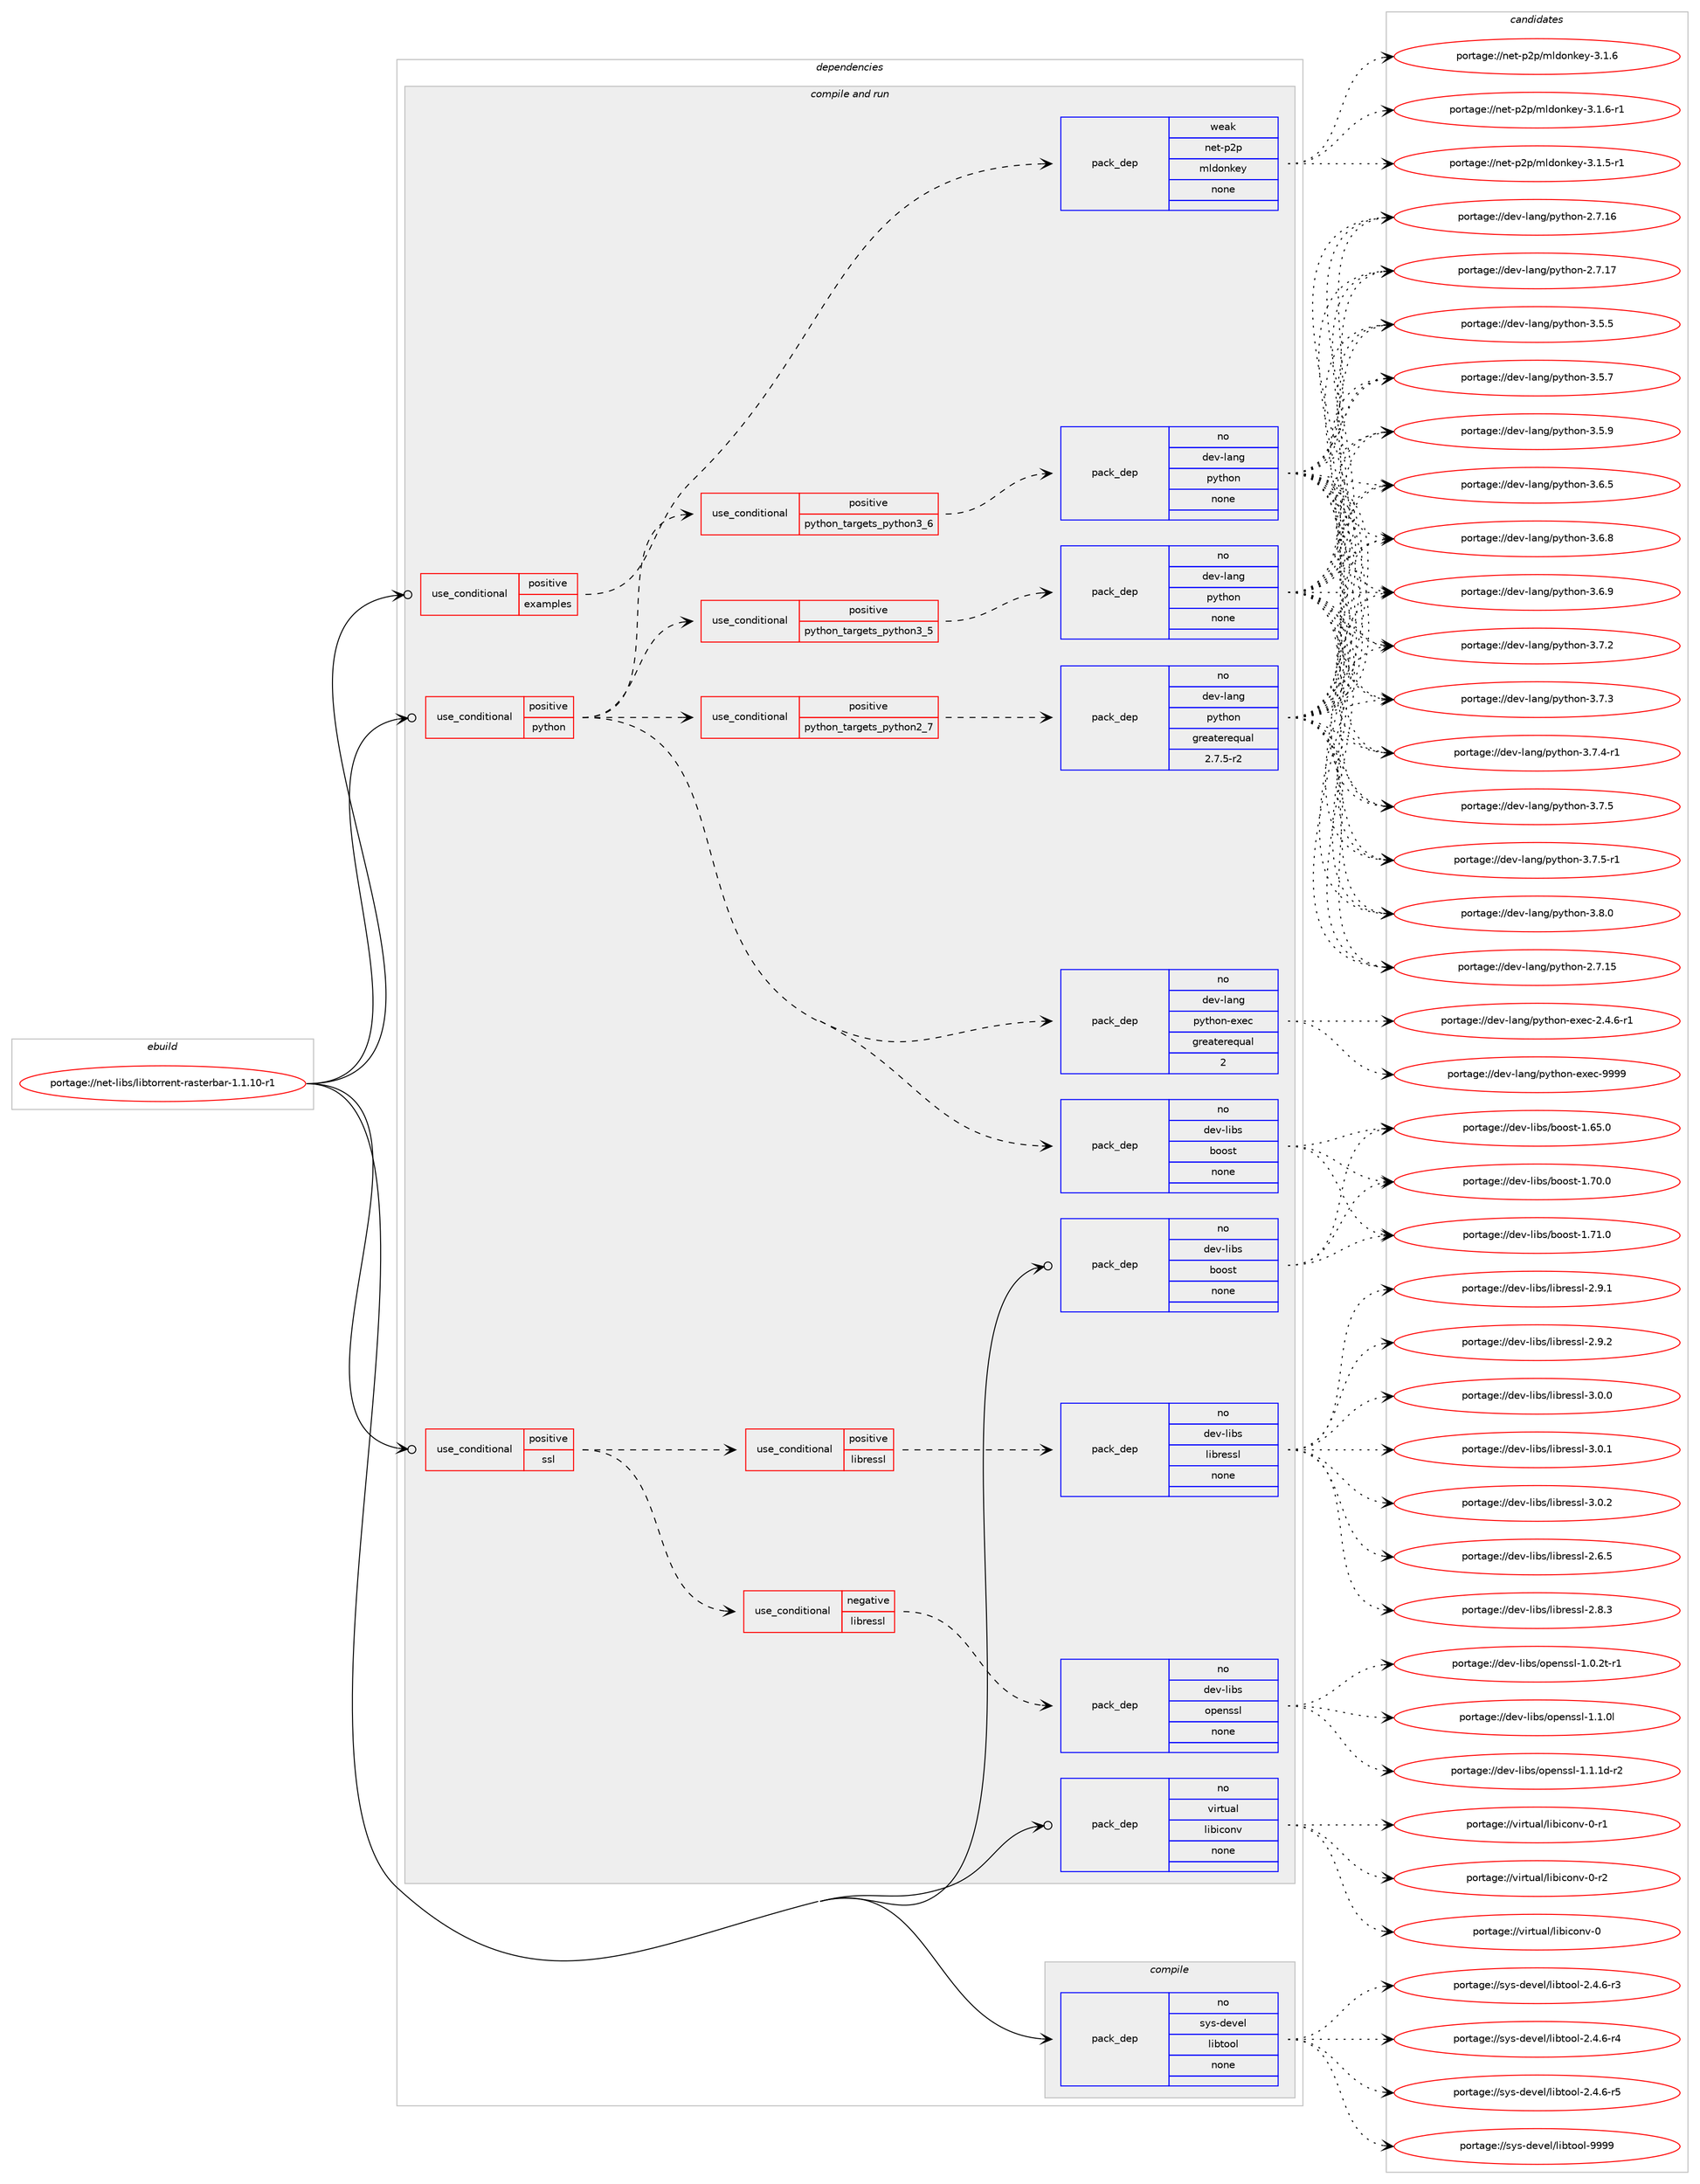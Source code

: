 digraph prolog {

# *************
# Graph options
# *************

newrank=true;
concentrate=true;
compound=true;
graph [rankdir=LR,fontname=Helvetica,fontsize=10,ranksep=1.5];#, ranksep=2.5, nodesep=0.2];
edge  [arrowhead=vee];
node  [fontname=Helvetica,fontsize=10];

# **********
# The ebuild
# **********

subgraph cluster_leftcol {
color=gray;
rank=same;
label=<<i>ebuild</i>>;
id [label="portage://net-libs/libtorrent-rasterbar-1.1.10-r1", color=red, width=4, href="../net-libs/libtorrent-rasterbar-1.1.10-r1.svg"];
}

# ****************
# The dependencies
# ****************

subgraph cluster_midcol {
color=gray;
label=<<i>dependencies</i>>;
subgraph cluster_compile {
fillcolor="#eeeeee";
style=filled;
label=<<i>compile</i>>;
subgraph pack264343 {
dependency360466 [label=<<TABLE BORDER="0" CELLBORDER="1" CELLSPACING="0" CELLPADDING="4" WIDTH="220"><TR><TD ROWSPAN="6" CELLPADDING="30">pack_dep</TD></TR><TR><TD WIDTH="110">no</TD></TR><TR><TD>sys-devel</TD></TR><TR><TD>libtool</TD></TR><TR><TD>none</TD></TR><TR><TD></TD></TR></TABLE>>, shape=none, color=blue];
}
id:e -> dependency360466:w [weight=20,style="solid",arrowhead="vee"];
}
subgraph cluster_compileandrun {
fillcolor="#eeeeee";
style=filled;
label=<<i>compile and run</i>>;
subgraph cond90130 {
dependency360467 [label=<<TABLE BORDER="0" CELLBORDER="1" CELLSPACING="0" CELLPADDING="4"><TR><TD ROWSPAN="3" CELLPADDING="10">use_conditional</TD></TR><TR><TD>positive</TD></TR><TR><TD>examples</TD></TR></TABLE>>, shape=none, color=red];
subgraph pack264344 {
dependency360468 [label=<<TABLE BORDER="0" CELLBORDER="1" CELLSPACING="0" CELLPADDING="4" WIDTH="220"><TR><TD ROWSPAN="6" CELLPADDING="30">pack_dep</TD></TR><TR><TD WIDTH="110">weak</TD></TR><TR><TD>net-p2p</TD></TR><TR><TD>mldonkey</TD></TR><TR><TD>none</TD></TR><TR><TD></TD></TR></TABLE>>, shape=none, color=blue];
}
dependency360467:e -> dependency360468:w [weight=20,style="dashed",arrowhead="vee"];
}
id:e -> dependency360467:w [weight=20,style="solid",arrowhead="odotvee"];
subgraph cond90131 {
dependency360469 [label=<<TABLE BORDER="0" CELLBORDER="1" CELLSPACING="0" CELLPADDING="4"><TR><TD ROWSPAN="3" CELLPADDING="10">use_conditional</TD></TR><TR><TD>positive</TD></TR><TR><TD>python</TD></TR></TABLE>>, shape=none, color=red];
subgraph cond90132 {
dependency360470 [label=<<TABLE BORDER="0" CELLBORDER="1" CELLSPACING="0" CELLPADDING="4"><TR><TD ROWSPAN="3" CELLPADDING="10">use_conditional</TD></TR><TR><TD>positive</TD></TR><TR><TD>python_targets_python2_7</TD></TR></TABLE>>, shape=none, color=red];
subgraph pack264345 {
dependency360471 [label=<<TABLE BORDER="0" CELLBORDER="1" CELLSPACING="0" CELLPADDING="4" WIDTH="220"><TR><TD ROWSPAN="6" CELLPADDING="30">pack_dep</TD></TR><TR><TD WIDTH="110">no</TD></TR><TR><TD>dev-lang</TD></TR><TR><TD>python</TD></TR><TR><TD>greaterequal</TD></TR><TR><TD>2.7.5-r2</TD></TR></TABLE>>, shape=none, color=blue];
}
dependency360470:e -> dependency360471:w [weight=20,style="dashed",arrowhead="vee"];
}
dependency360469:e -> dependency360470:w [weight=20,style="dashed",arrowhead="vee"];
subgraph cond90133 {
dependency360472 [label=<<TABLE BORDER="0" CELLBORDER="1" CELLSPACING="0" CELLPADDING="4"><TR><TD ROWSPAN="3" CELLPADDING="10">use_conditional</TD></TR><TR><TD>positive</TD></TR><TR><TD>python_targets_python3_5</TD></TR></TABLE>>, shape=none, color=red];
subgraph pack264346 {
dependency360473 [label=<<TABLE BORDER="0" CELLBORDER="1" CELLSPACING="0" CELLPADDING="4" WIDTH="220"><TR><TD ROWSPAN="6" CELLPADDING="30">pack_dep</TD></TR><TR><TD WIDTH="110">no</TD></TR><TR><TD>dev-lang</TD></TR><TR><TD>python</TD></TR><TR><TD>none</TD></TR><TR><TD></TD></TR></TABLE>>, shape=none, color=blue];
}
dependency360472:e -> dependency360473:w [weight=20,style="dashed",arrowhead="vee"];
}
dependency360469:e -> dependency360472:w [weight=20,style="dashed",arrowhead="vee"];
subgraph cond90134 {
dependency360474 [label=<<TABLE BORDER="0" CELLBORDER="1" CELLSPACING="0" CELLPADDING="4"><TR><TD ROWSPAN="3" CELLPADDING="10">use_conditional</TD></TR><TR><TD>positive</TD></TR><TR><TD>python_targets_python3_6</TD></TR></TABLE>>, shape=none, color=red];
subgraph pack264347 {
dependency360475 [label=<<TABLE BORDER="0" CELLBORDER="1" CELLSPACING="0" CELLPADDING="4" WIDTH="220"><TR><TD ROWSPAN="6" CELLPADDING="30">pack_dep</TD></TR><TR><TD WIDTH="110">no</TD></TR><TR><TD>dev-lang</TD></TR><TR><TD>python</TD></TR><TR><TD>none</TD></TR><TR><TD></TD></TR></TABLE>>, shape=none, color=blue];
}
dependency360474:e -> dependency360475:w [weight=20,style="dashed",arrowhead="vee"];
}
dependency360469:e -> dependency360474:w [weight=20,style="dashed",arrowhead="vee"];
subgraph pack264348 {
dependency360476 [label=<<TABLE BORDER="0" CELLBORDER="1" CELLSPACING="0" CELLPADDING="4" WIDTH="220"><TR><TD ROWSPAN="6" CELLPADDING="30">pack_dep</TD></TR><TR><TD WIDTH="110">no</TD></TR><TR><TD>dev-lang</TD></TR><TR><TD>python-exec</TD></TR><TR><TD>greaterequal</TD></TR><TR><TD>2</TD></TR></TABLE>>, shape=none, color=blue];
}
dependency360469:e -> dependency360476:w [weight=20,style="dashed",arrowhead="vee"];
subgraph pack264349 {
dependency360477 [label=<<TABLE BORDER="0" CELLBORDER="1" CELLSPACING="0" CELLPADDING="4" WIDTH="220"><TR><TD ROWSPAN="6" CELLPADDING="30">pack_dep</TD></TR><TR><TD WIDTH="110">no</TD></TR><TR><TD>dev-libs</TD></TR><TR><TD>boost</TD></TR><TR><TD>none</TD></TR><TR><TD></TD></TR></TABLE>>, shape=none, color=blue];
}
dependency360469:e -> dependency360477:w [weight=20,style="dashed",arrowhead="vee"];
}
id:e -> dependency360469:w [weight=20,style="solid",arrowhead="odotvee"];
subgraph cond90135 {
dependency360478 [label=<<TABLE BORDER="0" CELLBORDER="1" CELLSPACING="0" CELLPADDING="4"><TR><TD ROWSPAN="3" CELLPADDING="10">use_conditional</TD></TR><TR><TD>positive</TD></TR><TR><TD>ssl</TD></TR></TABLE>>, shape=none, color=red];
subgraph cond90136 {
dependency360479 [label=<<TABLE BORDER="0" CELLBORDER="1" CELLSPACING="0" CELLPADDING="4"><TR><TD ROWSPAN="3" CELLPADDING="10">use_conditional</TD></TR><TR><TD>negative</TD></TR><TR><TD>libressl</TD></TR></TABLE>>, shape=none, color=red];
subgraph pack264350 {
dependency360480 [label=<<TABLE BORDER="0" CELLBORDER="1" CELLSPACING="0" CELLPADDING="4" WIDTH="220"><TR><TD ROWSPAN="6" CELLPADDING="30">pack_dep</TD></TR><TR><TD WIDTH="110">no</TD></TR><TR><TD>dev-libs</TD></TR><TR><TD>openssl</TD></TR><TR><TD>none</TD></TR><TR><TD></TD></TR></TABLE>>, shape=none, color=blue];
}
dependency360479:e -> dependency360480:w [weight=20,style="dashed",arrowhead="vee"];
}
dependency360478:e -> dependency360479:w [weight=20,style="dashed",arrowhead="vee"];
subgraph cond90137 {
dependency360481 [label=<<TABLE BORDER="0" CELLBORDER="1" CELLSPACING="0" CELLPADDING="4"><TR><TD ROWSPAN="3" CELLPADDING="10">use_conditional</TD></TR><TR><TD>positive</TD></TR><TR><TD>libressl</TD></TR></TABLE>>, shape=none, color=red];
subgraph pack264351 {
dependency360482 [label=<<TABLE BORDER="0" CELLBORDER="1" CELLSPACING="0" CELLPADDING="4" WIDTH="220"><TR><TD ROWSPAN="6" CELLPADDING="30">pack_dep</TD></TR><TR><TD WIDTH="110">no</TD></TR><TR><TD>dev-libs</TD></TR><TR><TD>libressl</TD></TR><TR><TD>none</TD></TR><TR><TD></TD></TR></TABLE>>, shape=none, color=blue];
}
dependency360481:e -> dependency360482:w [weight=20,style="dashed",arrowhead="vee"];
}
dependency360478:e -> dependency360481:w [weight=20,style="dashed",arrowhead="vee"];
}
id:e -> dependency360478:w [weight=20,style="solid",arrowhead="odotvee"];
subgraph pack264352 {
dependency360483 [label=<<TABLE BORDER="0" CELLBORDER="1" CELLSPACING="0" CELLPADDING="4" WIDTH="220"><TR><TD ROWSPAN="6" CELLPADDING="30">pack_dep</TD></TR><TR><TD WIDTH="110">no</TD></TR><TR><TD>dev-libs</TD></TR><TR><TD>boost</TD></TR><TR><TD>none</TD></TR><TR><TD></TD></TR></TABLE>>, shape=none, color=blue];
}
id:e -> dependency360483:w [weight=20,style="solid",arrowhead="odotvee"];
subgraph pack264353 {
dependency360484 [label=<<TABLE BORDER="0" CELLBORDER="1" CELLSPACING="0" CELLPADDING="4" WIDTH="220"><TR><TD ROWSPAN="6" CELLPADDING="30">pack_dep</TD></TR><TR><TD WIDTH="110">no</TD></TR><TR><TD>virtual</TD></TR><TR><TD>libiconv</TD></TR><TR><TD>none</TD></TR><TR><TD></TD></TR></TABLE>>, shape=none, color=blue];
}
id:e -> dependency360484:w [weight=20,style="solid",arrowhead="odotvee"];
}
subgraph cluster_run {
fillcolor="#eeeeee";
style=filled;
label=<<i>run</i>>;
}
}

# **************
# The candidates
# **************

subgraph cluster_choices {
rank=same;
color=gray;
label=<<i>candidates</i>>;

subgraph choice264343 {
color=black;
nodesep=1;
choiceportage1151211154510010111810110847108105981161111111084550465246544511451 [label="portage://sys-devel/libtool-2.4.6-r3", color=red, width=4,href="../sys-devel/libtool-2.4.6-r3.svg"];
choiceportage1151211154510010111810110847108105981161111111084550465246544511452 [label="portage://sys-devel/libtool-2.4.6-r4", color=red, width=4,href="../sys-devel/libtool-2.4.6-r4.svg"];
choiceportage1151211154510010111810110847108105981161111111084550465246544511453 [label="portage://sys-devel/libtool-2.4.6-r5", color=red, width=4,href="../sys-devel/libtool-2.4.6-r5.svg"];
choiceportage1151211154510010111810110847108105981161111111084557575757 [label="portage://sys-devel/libtool-9999", color=red, width=4,href="../sys-devel/libtool-9999.svg"];
dependency360466:e -> choiceportage1151211154510010111810110847108105981161111111084550465246544511451:w [style=dotted,weight="100"];
dependency360466:e -> choiceportage1151211154510010111810110847108105981161111111084550465246544511452:w [style=dotted,weight="100"];
dependency360466:e -> choiceportage1151211154510010111810110847108105981161111111084550465246544511453:w [style=dotted,weight="100"];
dependency360466:e -> choiceportage1151211154510010111810110847108105981161111111084557575757:w [style=dotted,weight="100"];
}
subgraph choice264344 {
color=black;
nodesep=1;
choiceportage1101011164511250112471091081001111101071011214551464946534511449 [label="portage://net-p2p/mldonkey-3.1.5-r1", color=red, width=4,href="../net-p2p/mldonkey-3.1.5-r1.svg"];
choiceportage110101116451125011247109108100111110107101121455146494654 [label="portage://net-p2p/mldonkey-3.1.6", color=red, width=4,href="../net-p2p/mldonkey-3.1.6.svg"];
choiceportage1101011164511250112471091081001111101071011214551464946544511449 [label="portage://net-p2p/mldonkey-3.1.6-r1", color=red, width=4,href="../net-p2p/mldonkey-3.1.6-r1.svg"];
dependency360468:e -> choiceportage1101011164511250112471091081001111101071011214551464946534511449:w [style=dotted,weight="100"];
dependency360468:e -> choiceportage110101116451125011247109108100111110107101121455146494654:w [style=dotted,weight="100"];
dependency360468:e -> choiceportage1101011164511250112471091081001111101071011214551464946544511449:w [style=dotted,weight="100"];
}
subgraph choice264345 {
color=black;
nodesep=1;
choiceportage10010111845108971101034711212111610411111045504655464953 [label="portage://dev-lang/python-2.7.15", color=red, width=4,href="../dev-lang/python-2.7.15.svg"];
choiceportage10010111845108971101034711212111610411111045504655464954 [label="portage://dev-lang/python-2.7.16", color=red, width=4,href="../dev-lang/python-2.7.16.svg"];
choiceportage10010111845108971101034711212111610411111045504655464955 [label="portage://dev-lang/python-2.7.17", color=red, width=4,href="../dev-lang/python-2.7.17.svg"];
choiceportage100101118451089711010347112121116104111110455146534653 [label="portage://dev-lang/python-3.5.5", color=red, width=4,href="../dev-lang/python-3.5.5.svg"];
choiceportage100101118451089711010347112121116104111110455146534655 [label="portage://dev-lang/python-3.5.7", color=red, width=4,href="../dev-lang/python-3.5.7.svg"];
choiceportage100101118451089711010347112121116104111110455146534657 [label="portage://dev-lang/python-3.5.9", color=red, width=4,href="../dev-lang/python-3.5.9.svg"];
choiceportage100101118451089711010347112121116104111110455146544653 [label="portage://dev-lang/python-3.6.5", color=red, width=4,href="../dev-lang/python-3.6.5.svg"];
choiceportage100101118451089711010347112121116104111110455146544656 [label="portage://dev-lang/python-3.6.8", color=red, width=4,href="../dev-lang/python-3.6.8.svg"];
choiceportage100101118451089711010347112121116104111110455146544657 [label="portage://dev-lang/python-3.6.9", color=red, width=4,href="../dev-lang/python-3.6.9.svg"];
choiceportage100101118451089711010347112121116104111110455146554650 [label="portage://dev-lang/python-3.7.2", color=red, width=4,href="../dev-lang/python-3.7.2.svg"];
choiceportage100101118451089711010347112121116104111110455146554651 [label="portage://dev-lang/python-3.7.3", color=red, width=4,href="../dev-lang/python-3.7.3.svg"];
choiceportage1001011184510897110103471121211161041111104551465546524511449 [label="portage://dev-lang/python-3.7.4-r1", color=red, width=4,href="../dev-lang/python-3.7.4-r1.svg"];
choiceportage100101118451089711010347112121116104111110455146554653 [label="portage://dev-lang/python-3.7.5", color=red, width=4,href="../dev-lang/python-3.7.5.svg"];
choiceportage1001011184510897110103471121211161041111104551465546534511449 [label="portage://dev-lang/python-3.7.5-r1", color=red, width=4,href="../dev-lang/python-3.7.5-r1.svg"];
choiceportage100101118451089711010347112121116104111110455146564648 [label="portage://dev-lang/python-3.8.0", color=red, width=4,href="../dev-lang/python-3.8.0.svg"];
dependency360471:e -> choiceportage10010111845108971101034711212111610411111045504655464953:w [style=dotted,weight="100"];
dependency360471:e -> choiceportage10010111845108971101034711212111610411111045504655464954:w [style=dotted,weight="100"];
dependency360471:e -> choiceportage10010111845108971101034711212111610411111045504655464955:w [style=dotted,weight="100"];
dependency360471:e -> choiceportage100101118451089711010347112121116104111110455146534653:w [style=dotted,weight="100"];
dependency360471:e -> choiceportage100101118451089711010347112121116104111110455146534655:w [style=dotted,weight="100"];
dependency360471:e -> choiceportage100101118451089711010347112121116104111110455146534657:w [style=dotted,weight="100"];
dependency360471:e -> choiceportage100101118451089711010347112121116104111110455146544653:w [style=dotted,weight="100"];
dependency360471:e -> choiceportage100101118451089711010347112121116104111110455146544656:w [style=dotted,weight="100"];
dependency360471:e -> choiceportage100101118451089711010347112121116104111110455146544657:w [style=dotted,weight="100"];
dependency360471:e -> choiceportage100101118451089711010347112121116104111110455146554650:w [style=dotted,weight="100"];
dependency360471:e -> choiceportage100101118451089711010347112121116104111110455146554651:w [style=dotted,weight="100"];
dependency360471:e -> choiceportage1001011184510897110103471121211161041111104551465546524511449:w [style=dotted,weight="100"];
dependency360471:e -> choiceportage100101118451089711010347112121116104111110455146554653:w [style=dotted,weight="100"];
dependency360471:e -> choiceportage1001011184510897110103471121211161041111104551465546534511449:w [style=dotted,weight="100"];
dependency360471:e -> choiceportage100101118451089711010347112121116104111110455146564648:w [style=dotted,weight="100"];
}
subgraph choice264346 {
color=black;
nodesep=1;
choiceportage10010111845108971101034711212111610411111045504655464953 [label="portage://dev-lang/python-2.7.15", color=red, width=4,href="../dev-lang/python-2.7.15.svg"];
choiceportage10010111845108971101034711212111610411111045504655464954 [label="portage://dev-lang/python-2.7.16", color=red, width=4,href="../dev-lang/python-2.7.16.svg"];
choiceportage10010111845108971101034711212111610411111045504655464955 [label="portage://dev-lang/python-2.7.17", color=red, width=4,href="../dev-lang/python-2.7.17.svg"];
choiceportage100101118451089711010347112121116104111110455146534653 [label="portage://dev-lang/python-3.5.5", color=red, width=4,href="../dev-lang/python-3.5.5.svg"];
choiceportage100101118451089711010347112121116104111110455146534655 [label="portage://dev-lang/python-3.5.7", color=red, width=4,href="../dev-lang/python-3.5.7.svg"];
choiceportage100101118451089711010347112121116104111110455146534657 [label="portage://dev-lang/python-3.5.9", color=red, width=4,href="../dev-lang/python-3.5.9.svg"];
choiceportage100101118451089711010347112121116104111110455146544653 [label="portage://dev-lang/python-3.6.5", color=red, width=4,href="../dev-lang/python-3.6.5.svg"];
choiceportage100101118451089711010347112121116104111110455146544656 [label="portage://dev-lang/python-3.6.8", color=red, width=4,href="../dev-lang/python-3.6.8.svg"];
choiceportage100101118451089711010347112121116104111110455146544657 [label="portage://dev-lang/python-3.6.9", color=red, width=4,href="../dev-lang/python-3.6.9.svg"];
choiceportage100101118451089711010347112121116104111110455146554650 [label="portage://dev-lang/python-3.7.2", color=red, width=4,href="../dev-lang/python-3.7.2.svg"];
choiceportage100101118451089711010347112121116104111110455146554651 [label="portage://dev-lang/python-3.7.3", color=red, width=4,href="../dev-lang/python-3.7.3.svg"];
choiceportage1001011184510897110103471121211161041111104551465546524511449 [label="portage://dev-lang/python-3.7.4-r1", color=red, width=4,href="../dev-lang/python-3.7.4-r1.svg"];
choiceportage100101118451089711010347112121116104111110455146554653 [label="portage://dev-lang/python-3.7.5", color=red, width=4,href="../dev-lang/python-3.7.5.svg"];
choiceportage1001011184510897110103471121211161041111104551465546534511449 [label="portage://dev-lang/python-3.7.5-r1", color=red, width=4,href="../dev-lang/python-3.7.5-r1.svg"];
choiceportage100101118451089711010347112121116104111110455146564648 [label="portage://dev-lang/python-3.8.0", color=red, width=4,href="../dev-lang/python-3.8.0.svg"];
dependency360473:e -> choiceportage10010111845108971101034711212111610411111045504655464953:w [style=dotted,weight="100"];
dependency360473:e -> choiceportage10010111845108971101034711212111610411111045504655464954:w [style=dotted,weight="100"];
dependency360473:e -> choiceportage10010111845108971101034711212111610411111045504655464955:w [style=dotted,weight="100"];
dependency360473:e -> choiceportage100101118451089711010347112121116104111110455146534653:w [style=dotted,weight="100"];
dependency360473:e -> choiceportage100101118451089711010347112121116104111110455146534655:w [style=dotted,weight="100"];
dependency360473:e -> choiceportage100101118451089711010347112121116104111110455146534657:w [style=dotted,weight="100"];
dependency360473:e -> choiceportage100101118451089711010347112121116104111110455146544653:w [style=dotted,weight="100"];
dependency360473:e -> choiceportage100101118451089711010347112121116104111110455146544656:w [style=dotted,weight="100"];
dependency360473:e -> choiceportage100101118451089711010347112121116104111110455146544657:w [style=dotted,weight="100"];
dependency360473:e -> choiceportage100101118451089711010347112121116104111110455146554650:w [style=dotted,weight="100"];
dependency360473:e -> choiceportage100101118451089711010347112121116104111110455146554651:w [style=dotted,weight="100"];
dependency360473:e -> choiceportage1001011184510897110103471121211161041111104551465546524511449:w [style=dotted,weight="100"];
dependency360473:e -> choiceportage100101118451089711010347112121116104111110455146554653:w [style=dotted,weight="100"];
dependency360473:e -> choiceportage1001011184510897110103471121211161041111104551465546534511449:w [style=dotted,weight="100"];
dependency360473:e -> choiceportage100101118451089711010347112121116104111110455146564648:w [style=dotted,weight="100"];
}
subgraph choice264347 {
color=black;
nodesep=1;
choiceportage10010111845108971101034711212111610411111045504655464953 [label="portage://dev-lang/python-2.7.15", color=red, width=4,href="../dev-lang/python-2.7.15.svg"];
choiceportage10010111845108971101034711212111610411111045504655464954 [label="portage://dev-lang/python-2.7.16", color=red, width=4,href="../dev-lang/python-2.7.16.svg"];
choiceportage10010111845108971101034711212111610411111045504655464955 [label="portage://dev-lang/python-2.7.17", color=red, width=4,href="../dev-lang/python-2.7.17.svg"];
choiceportage100101118451089711010347112121116104111110455146534653 [label="portage://dev-lang/python-3.5.5", color=red, width=4,href="../dev-lang/python-3.5.5.svg"];
choiceportage100101118451089711010347112121116104111110455146534655 [label="portage://dev-lang/python-3.5.7", color=red, width=4,href="../dev-lang/python-3.5.7.svg"];
choiceportage100101118451089711010347112121116104111110455146534657 [label="portage://dev-lang/python-3.5.9", color=red, width=4,href="../dev-lang/python-3.5.9.svg"];
choiceportage100101118451089711010347112121116104111110455146544653 [label="portage://dev-lang/python-3.6.5", color=red, width=4,href="../dev-lang/python-3.6.5.svg"];
choiceportage100101118451089711010347112121116104111110455146544656 [label="portage://dev-lang/python-3.6.8", color=red, width=4,href="../dev-lang/python-3.6.8.svg"];
choiceportage100101118451089711010347112121116104111110455146544657 [label="portage://dev-lang/python-3.6.9", color=red, width=4,href="../dev-lang/python-3.6.9.svg"];
choiceportage100101118451089711010347112121116104111110455146554650 [label="portage://dev-lang/python-3.7.2", color=red, width=4,href="../dev-lang/python-3.7.2.svg"];
choiceportage100101118451089711010347112121116104111110455146554651 [label="portage://dev-lang/python-3.7.3", color=red, width=4,href="../dev-lang/python-3.7.3.svg"];
choiceportage1001011184510897110103471121211161041111104551465546524511449 [label="portage://dev-lang/python-3.7.4-r1", color=red, width=4,href="../dev-lang/python-3.7.4-r1.svg"];
choiceportage100101118451089711010347112121116104111110455146554653 [label="portage://dev-lang/python-3.7.5", color=red, width=4,href="../dev-lang/python-3.7.5.svg"];
choiceportage1001011184510897110103471121211161041111104551465546534511449 [label="portage://dev-lang/python-3.7.5-r1", color=red, width=4,href="../dev-lang/python-3.7.5-r1.svg"];
choiceportage100101118451089711010347112121116104111110455146564648 [label="portage://dev-lang/python-3.8.0", color=red, width=4,href="../dev-lang/python-3.8.0.svg"];
dependency360475:e -> choiceportage10010111845108971101034711212111610411111045504655464953:w [style=dotted,weight="100"];
dependency360475:e -> choiceportage10010111845108971101034711212111610411111045504655464954:w [style=dotted,weight="100"];
dependency360475:e -> choiceportage10010111845108971101034711212111610411111045504655464955:w [style=dotted,weight="100"];
dependency360475:e -> choiceportage100101118451089711010347112121116104111110455146534653:w [style=dotted,weight="100"];
dependency360475:e -> choiceportage100101118451089711010347112121116104111110455146534655:w [style=dotted,weight="100"];
dependency360475:e -> choiceportage100101118451089711010347112121116104111110455146534657:w [style=dotted,weight="100"];
dependency360475:e -> choiceportage100101118451089711010347112121116104111110455146544653:w [style=dotted,weight="100"];
dependency360475:e -> choiceportage100101118451089711010347112121116104111110455146544656:w [style=dotted,weight="100"];
dependency360475:e -> choiceportage100101118451089711010347112121116104111110455146544657:w [style=dotted,weight="100"];
dependency360475:e -> choiceportage100101118451089711010347112121116104111110455146554650:w [style=dotted,weight="100"];
dependency360475:e -> choiceportage100101118451089711010347112121116104111110455146554651:w [style=dotted,weight="100"];
dependency360475:e -> choiceportage1001011184510897110103471121211161041111104551465546524511449:w [style=dotted,weight="100"];
dependency360475:e -> choiceportage100101118451089711010347112121116104111110455146554653:w [style=dotted,weight="100"];
dependency360475:e -> choiceportage1001011184510897110103471121211161041111104551465546534511449:w [style=dotted,weight="100"];
dependency360475:e -> choiceportage100101118451089711010347112121116104111110455146564648:w [style=dotted,weight="100"];
}
subgraph choice264348 {
color=black;
nodesep=1;
choiceportage10010111845108971101034711212111610411111045101120101994550465246544511449 [label="portage://dev-lang/python-exec-2.4.6-r1", color=red, width=4,href="../dev-lang/python-exec-2.4.6-r1.svg"];
choiceportage10010111845108971101034711212111610411111045101120101994557575757 [label="portage://dev-lang/python-exec-9999", color=red, width=4,href="../dev-lang/python-exec-9999.svg"];
dependency360476:e -> choiceportage10010111845108971101034711212111610411111045101120101994550465246544511449:w [style=dotted,weight="100"];
dependency360476:e -> choiceportage10010111845108971101034711212111610411111045101120101994557575757:w [style=dotted,weight="100"];
}
subgraph choice264349 {
color=black;
nodesep=1;
choiceportage1001011184510810598115479811111111511645494654534648 [label="portage://dev-libs/boost-1.65.0", color=red, width=4,href="../dev-libs/boost-1.65.0.svg"];
choiceportage1001011184510810598115479811111111511645494655484648 [label="portage://dev-libs/boost-1.70.0", color=red, width=4,href="../dev-libs/boost-1.70.0.svg"];
choiceportage1001011184510810598115479811111111511645494655494648 [label="portage://dev-libs/boost-1.71.0", color=red, width=4,href="../dev-libs/boost-1.71.0.svg"];
dependency360477:e -> choiceportage1001011184510810598115479811111111511645494654534648:w [style=dotted,weight="100"];
dependency360477:e -> choiceportage1001011184510810598115479811111111511645494655484648:w [style=dotted,weight="100"];
dependency360477:e -> choiceportage1001011184510810598115479811111111511645494655494648:w [style=dotted,weight="100"];
}
subgraph choice264350 {
color=black;
nodesep=1;
choiceportage1001011184510810598115471111121011101151151084549464846501164511449 [label="portage://dev-libs/openssl-1.0.2t-r1", color=red, width=4,href="../dev-libs/openssl-1.0.2t-r1.svg"];
choiceportage100101118451081059811547111112101110115115108454946494648108 [label="portage://dev-libs/openssl-1.1.0l", color=red, width=4,href="../dev-libs/openssl-1.1.0l.svg"];
choiceportage1001011184510810598115471111121011101151151084549464946491004511450 [label="portage://dev-libs/openssl-1.1.1d-r2", color=red, width=4,href="../dev-libs/openssl-1.1.1d-r2.svg"];
dependency360480:e -> choiceportage1001011184510810598115471111121011101151151084549464846501164511449:w [style=dotted,weight="100"];
dependency360480:e -> choiceportage100101118451081059811547111112101110115115108454946494648108:w [style=dotted,weight="100"];
dependency360480:e -> choiceportage1001011184510810598115471111121011101151151084549464946491004511450:w [style=dotted,weight="100"];
}
subgraph choice264351 {
color=black;
nodesep=1;
choiceportage10010111845108105981154710810598114101115115108455046544653 [label="portage://dev-libs/libressl-2.6.5", color=red, width=4,href="../dev-libs/libressl-2.6.5.svg"];
choiceportage10010111845108105981154710810598114101115115108455046564651 [label="portage://dev-libs/libressl-2.8.3", color=red, width=4,href="../dev-libs/libressl-2.8.3.svg"];
choiceportage10010111845108105981154710810598114101115115108455046574649 [label="portage://dev-libs/libressl-2.9.1", color=red, width=4,href="../dev-libs/libressl-2.9.1.svg"];
choiceportage10010111845108105981154710810598114101115115108455046574650 [label="portage://dev-libs/libressl-2.9.2", color=red, width=4,href="../dev-libs/libressl-2.9.2.svg"];
choiceportage10010111845108105981154710810598114101115115108455146484648 [label="portage://dev-libs/libressl-3.0.0", color=red, width=4,href="../dev-libs/libressl-3.0.0.svg"];
choiceportage10010111845108105981154710810598114101115115108455146484649 [label="portage://dev-libs/libressl-3.0.1", color=red, width=4,href="../dev-libs/libressl-3.0.1.svg"];
choiceportage10010111845108105981154710810598114101115115108455146484650 [label="portage://dev-libs/libressl-3.0.2", color=red, width=4,href="../dev-libs/libressl-3.0.2.svg"];
dependency360482:e -> choiceportage10010111845108105981154710810598114101115115108455046544653:w [style=dotted,weight="100"];
dependency360482:e -> choiceportage10010111845108105981154710810598114101115115108455046564651:w [style=dotted,weight="100"];
dependency360482:e -> choiceportage10010111845108105981154710810598114101115115108455046574649:w [style=dotted,weight="100"];
dependency360482:e -> choiceportage10010111845108105981154710810598114101115115108455046574650:w [style=dotted,weight="100"];
dependency360482:e -> choiceportage10010111845108105981154710810598114101115115108455146484648:w [style=dotted,weight="100"];
dependency360482:e -> choiceportage10010111845108105981154710810598114101115115108455146484649:w [style=dotted,weight="100"];
dependency360482:e -> choiceportage10010111845108105981154710810598114101115115108455146484650:w [style=dotted,weight="100"];
}
subgraph choice264352 {
color=black;
nodesep=1;
choiceportage1001011184510810598115479811111111511645494654534648 [label="portage://dev-libs/boost-1.65.0", color=red, width=4,href="../dev-libs/boost-1.65.0.svg"];
choiceportage1001011184510810598115479811111111511645494655484648 [label="portage://dev-libs/boost-1.70.0", color=red, width=4,href="../dev-libs/boost-1.70.0.svg"];
choiceportage1001011184510810598115479811111111511645494655494648 [label="portage://dev-libs/boost-1.71.0", color=red, width=4,href="../dev-libs/boost-1.71.0.svg"];
dependency360483:e -> choiceportage1001011184510810598115479811111111511645494654534648:w [style=dotted,weight="100"];
dependency360483:e -> choiceportage1001011184510810598115479811111111511645494655484648:w [style=dotted,weight="100"];
dependency360483:e -> choiceportage1001011184510810598115479811111111511645494655494648:w [style=dotted,weight="100"];
}
subgraph choice264353 {
color=black;
nodesep=1;
choiceportage118105114116117971084710810598105991111101184548 [label="portage://virtual/libiconv-0", color=red, width=4,href="../virtual/libiconv-0.svg"];
choiceportage1181051141161179710847108105981059911111011845484511449 [label="portage://virtual/libiconv-0-r1", color=red, width=4,href="../virtual/libiconv-0-r1.svg"];
choiceportage1181051141161179710847108105981059911111011845484511450 [label="portage://virtual/libiconv-0-r2", color=red, width=4,href="../virtual/libiconv-0-r2.svg"];
dependency360484:e -> choiceportage118105114116117971084710810598105991111101184548:w [style=dotted,weight="100"];
dependency360484:e -> choiceportage1181051141161179710847108105981059911111011845484511449:w [style=dotted,weight="100"];
dependency360484:e -> choiceportage1181051141161179710847108105981059911111011845484511450:w [style=dotted,weight="100"];
}
}

}
